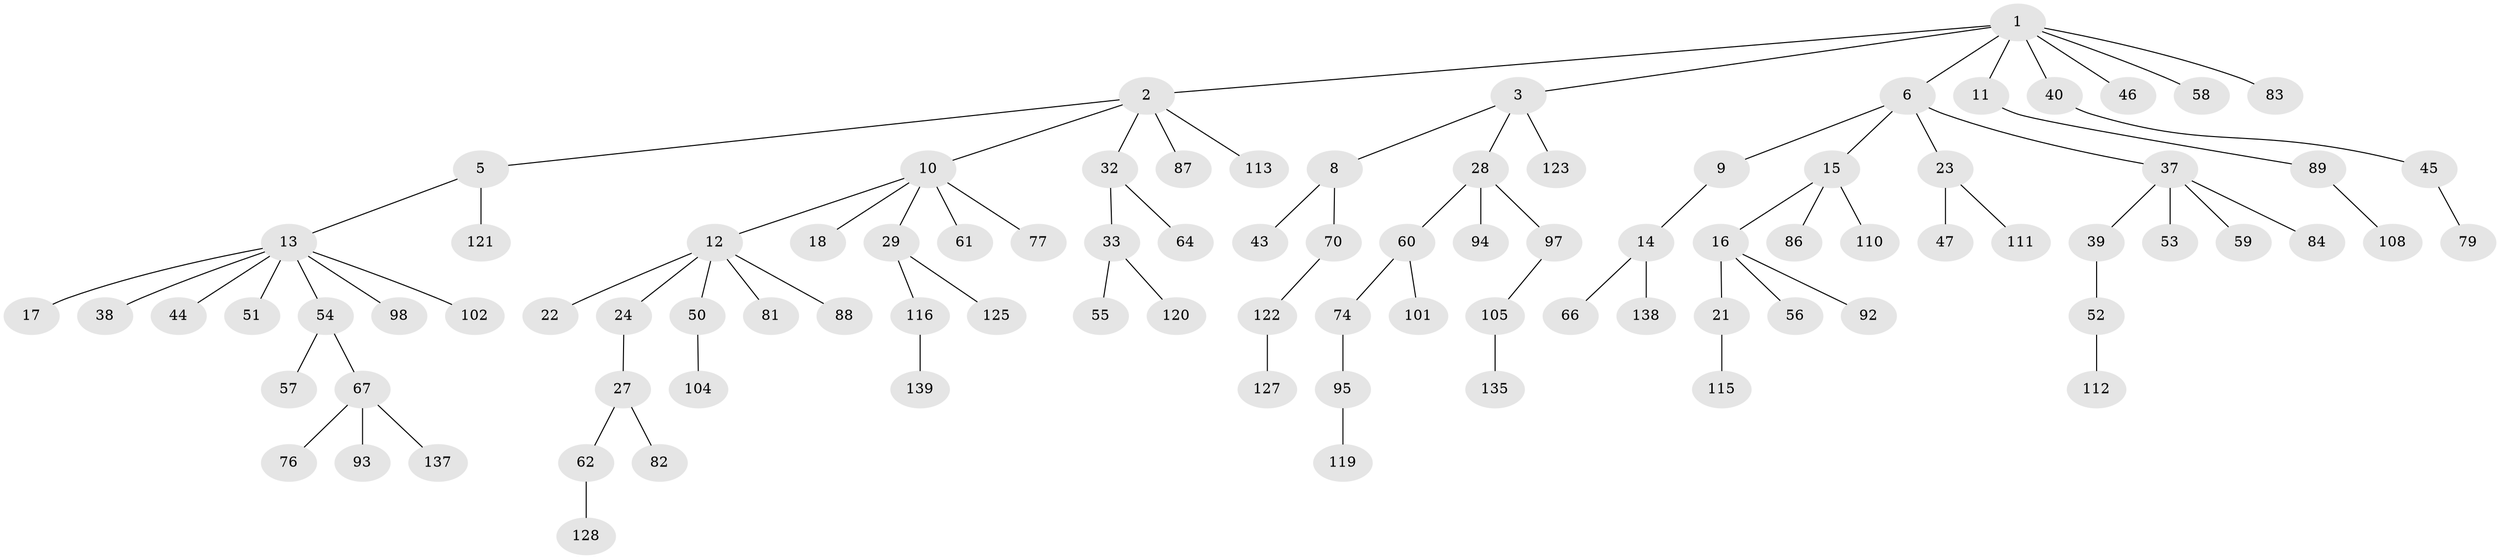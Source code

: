// Generated by graph-tools (version 1.1) at 2025/24/03/03/25 07:24:06]
// undirected, 92 vertices, 91 edges
graph export_dot {
graph [start="1"]
  node [color=gray90,style=filled];
  1 [super="+4"];
  2 [super="+7"];
  3 [super="+103"];
  5 [super="+35"];
  6;
  8 [super="+25"];
  9;
  10 [super="+30"];
  11 [super="+41"];
  12 [super="+36"];
  13 [super="+19"];
  14 [super="+65"];
  15 [super="+34"];
  16 [super="+20"];
  17;
  18 [super="+49"];
  21;
  22;
  23 [super="+26"];
  24 [super="+31"];
  27;
  28 [super="+134"];
  29 [super="+140"];
  32 [super="+48"];
  33 [super="+42"];
  37 [super="+69"];
  38 [super="+136"];
  39 [super="+90"];
  40;
  43;
  44;
  45 [super="+63"];
  46 [super="+71"];
  47;
  50 [super="+75"];
  51 [super="+80"];
  52 [super="+85"];
  53 [super="+109"];
  54;
  55;
  56;
  57 [super="+118"];
  58;
  59;
  60 [super="+91"];
  61 [super="+126"];
  62 [super="+68"];
  64 [super="+78"];
  66 [super="+72"];
  67 [super="+73"];
  70;
  74;
  76;
  77 [super="+100"];
  79;
  81 [super="+107"];
  82;
  83;
  84 [super="+106"];
  86;
  87 [super="+129"];
  88 [super="+96"];
  89 [super="+99"];
  92;
  93;
  94;
  95;
  97;
  98 [super="+130"];
  101;
  102 [super="+131"];
  104;
  105 [super="+114"];
  108;
  110 [super="+124"];
  111;
  112;
  113;
  115 [super="+141"];
  116 [super="+117"];
  119 [super="+133"];
  120;
  121;
  122 [super="+132"];
  123;
  125;
  127;
  128;
  135;
  137;
  138;
  139;
  1 -- 2;
  1 -- 3;
  1 -- 6;
  1 -- 40;
  1 -- 46;
  1 -- 58;
  1 -- 83;
  1 -- 11;
  2 -- 5;
  2 -- 10;
  2 -- 113;
  2 -- 32;
  2 -- 87;
  3 -- 8;
  3 -- 28;
  3 -- 123;
  5 -- 13;
  5 -- 121;
  6 -- 9;
  6 -- 15;
  6 -- 23;
  6 -- 37;
  8 -- 70;
  8 -- 43;
  9 -- 14;
  10 -- 12;
  10 -- 18;
  10 -- 29;
  10 -- 77;
  10 -- 61;
  11 -- 89;
  12 -- 22;
  12 -- 24;
  12 -- 88;
  12 -- 81;
  12 -- 50;
  13 -- 17;
  13 -- 51;
  13 -- 54;
  13 -- 102;
  13 -- 98;
  13 -- 44;
  13 -- 38;
  14 -- 66;
  14 -- 138;
  15 -- 16;
  15 -- 110;
  15 -- 86;
  16 -- 21;
  16 -- 56;
  16 -- 92;
  21 -- 115;
  23 -- 47;
  23 -- 111;
  24 -- 27;
  27 -- 62;
  27 -- 82;
  28 -- 60;
  28 -- 94;
  28 -- 97;
  29 -- 116;
  29 -- 125;
  32 -- 33;
  32 -- 64;
  33 -- 55;
  33 -- 120;
  37 -- 39;
  37 -- 53;
  37 -- 59;
  37 -- 84;
  39 -- 52;
  40 -- 45;
  45 -- 79;
  50 -- 104;
  52 -- 112;
  54 -- 57;
  54 -- 67;
  60 -- 74;
  60 -- 101;
  62 -- 128;
  67 -- 76;
  67 -- 137;
  67 -- 93;
  70 -- 122;
  74 -- 95;
  89 -- 108;
  95 -- 119;
  97 -- 105;
  105 -- 135;
  116 -- 139;
  122 -- 127;
}
